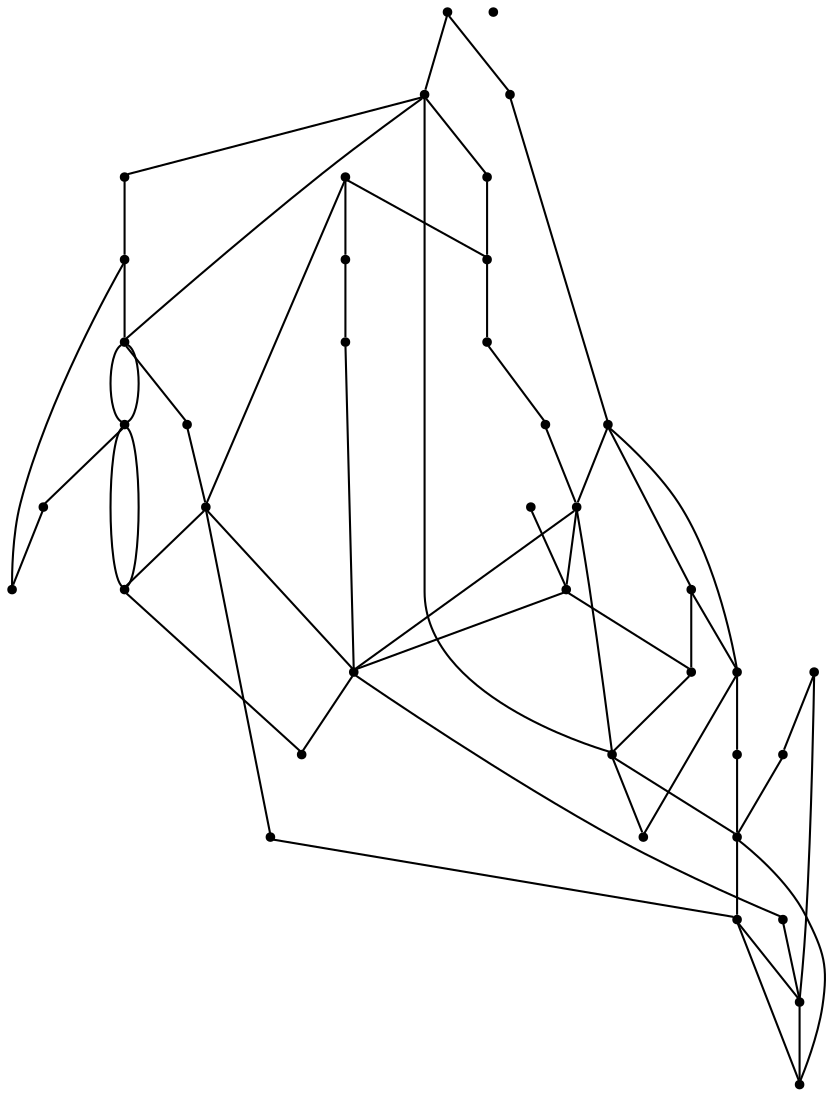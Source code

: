 graph {
  node [shape=point,comment="{\"directed\":false,\"doi\":\"10.1007/3-540-36151-0_24\",\"figure\":\"2 (2)\"}"]

  v0 [pos="1308.662541707357,1147.6473522186282"]
  v1 [pos="1308.608373006185,1099.6014944712324"]
  v2 [pos="1282.4958801269531,1148.3390839894614"]
  v3 [pos="1375.4510561625164,1019.4890371958418"]
  v4 [pos="1372.6989428202312,1063.8234806060793"]
  v5 [pos="1373.3864784240723,1100.5390199025474"]
  v6 [pos="1352.7291615804038,1147.6473522186282"]
  v7 [pos="1350.6624857584638,1119.2432435353599"]
  v8 [pos="1337.2708638509116,1061.809924443563"]
  v9 [pos="1336.1124674479167,1098.7349224090576"]
  v10 [pos="1352.7291615804038,1100.5390199025474"]
  v11 [pos="1307.9718589782715,1122.7057170867922"]
  v12 [pos="1284.5625559488933,991.7775821685793"]
  v13 [pos="1284.5625559488933,1063.8234806060793"]
  v14 [pos="1283.1447601318362,1099.4515768686933"]
  v15 [pos="1282.4958801269531,1119.2432435353599"]
  v16 [pos="1299.0219434102378,1061.7463143666587"]
  v17 [pos="1371.3208516438804,1148.3390839894614"]
  v18 [pos="1253.5781542460124,1099.9640178680422"]
  v19 [pos="1201.9343376159668,1063.8234806060793"]
  v20 [pos="1203.3250172932944,1120.6297270456953"]
  v21 [pos="1201.9343376159668,991.7775821685793"]
  v22 [pos="1201.9343376159668,1016.0255146026614"]
  v23 [pos="1251.5125274658203,1063.8234806060793"]
  v24 [pos="1223.9707946777344,1063.8234806060793"]
  v25 [pos="1177.8874715169272,1120.4723389943442"]
  v26 [pos="1177.3906707763674,1078.434883753459"]
  v27 [pos="1140.2749379475913,1034.0359083811445"]
  v28 [pos="1140.6541188557944,991.0849285125735"]
  v29 [pos="1093.1427319844565,991.0849285125735"]
  v30 [pos="1141.3416544596357,1015.3307628631594"]
  v31 [pos="1141.3416544596357,1080.448439915975"]
  v32 [pos="1138.5874430338542,1122.013985315959"]
  v33 [pos="1253.5781542460124,1119.9358971913657"]
  v34 [pos="1223.9707946777344,1121.3223807017011"]
  v35 [pos="1139.2749786376953,1149.0306886037192"]
  v36 [pos="1255.6427319844565,1147.6473522186282"]
  v37 [pos="1179.2124430338542,1015.3307628631594"]
  v38 [pos="1298.3333587646484,1019.4890371958418"]
  v39 [pos="1093.1427319844565,1037.5004800160727"]

  v39 -- v27 [id="-2",pos="1093.1427319844565,1037.5004800160727 1140.2749379475913,1034.0359083811445 1140.2749379475913,1034.0359083811445 1140.2749379475913,1034.0359083811445"]
  v29 -- v39 [id="-3",pos="1093.1427319844565,991.0849285125735 1093.1427319844565,1037.5004800160727 1093.1427319844565,1037.5004800160727 1093.1427319844565,1037.5004800160727"]
  v32 -- v11 [id="-5",pos="1138.5874430338542,1122.013985315959 1307.9718589782715,1122.7057170867922 1307.9718589782715,1122.7057170867922 1307.9718589782715,1122.7057170867922"]
  v11 -- v5 [id="-6",pos="1307.9718589782715,1122.7057170867922 1374.7624715169272,1126.8639914194746 1374.7624715169272,1126.8639914194746 1374.7624715169272,1126.8639914194746 1373.3864784240723,1100.5390199025474 1373.3864784240723,1100.5390199025474 1373.3864784240723,1100.5390199025474"]
  v30 -- v32 [id="-8",pos="1141.3416544596357,1015.3307628631594 1133.7665557861328,1018.7931092580161 1133.7665557861328,1018.7931092580161 1133.7665557861328,1018.7931092580161 1138.5874430338542,1122.013985315959 1138.5874430338542,1122.013985315959 1138.5874430338542,1122.013985315959"]
  v30 -- v37 [id="-9",pos="1141.3416544596357,1015.3307628631594 1179.2124430338542,1015.3307628631594 1179.2124430338542,1015.3307628631594 1179.2124430338542,1015.3307628631594"]
  v22 -- v38 [id="-10",pos="1201.9343376159668,1016.0255146026614 1298.3333587646484,1019.4890371958418 1298.3333587646484,1019.4890371958418 1298.3333587646484,1019.4890371958418"]
  v38 -- v3 [id="-11",pos="1298.3333587646484,1019.4890371958418 1375.4510561625164,1019.4890371958418 1375.4510561625164,1019.4890371958418 1375.4510561625164,1019.4890371958418"]
  v30 -- v28 [id="-12",pos="1141.3416544596357,1015.3307628631594 1135.833231608073,1013.2516256968183 1135.833231608073,1013.2516256968183 1135.833231608073,1013.2516256968183 1140.6541188557944,991.0849285125735 1140.6541188557944,991.0849285125735 1140.6541188557944,991.0849285125735"]
  v37 -- v22 [id="-14",pos="1179.2124430338542,1015.3307628631594 1201.9343376159668,1016.0255146026614 1201.9343376159668,1016.0255146026614 1201.9343376159668,1016.0255146026614"]
  v28 -- v21 [id="-17",pos="1140.6541188557944,991.0849285125735 1201.937484741211,986.2349224090578 1201.937484741211,986.2349224090578 1201.937484741211,986.2349224090578 1201.9343376159668,991.7775821685793 1201.9343376159668,991.7775821685793 1201.9343376159668,991.7775821685793"]
  v35 -- v36 [id="-18",pos="1139.2749786376953,1149.0306886037192 1255.6427319844565,1147.6473522186282 1255.6427319844565,1147.6473522186282 1255.6427319844565,1147.6473522186282"]
  v35 -- v32 [id="-19",pos="1139.2749786376953,1149.0306886037192 1138.5874430338542,1122.013985315959 1138.5874430338542,1122.013985315959 1138.5874430338542,1122.013985315959"]
  v32 -- v31 [id="-20",pos="1138.5874430338542,1122.013985315959 1141.3416544596357,1080.448439915975 1141.3416544596357,1080.448439915975 1141.3416544596357,1080.448439915975"]
  v31 -- v27 [id="-21",pos="1141.3416544596357,1080.448439915975 1140.2749379475913,1034.0359083811445 1140.2749379475913,1034.0359083811445 1140.2749379475913,1034.0359083811445"]
  v27 -- v30 [id="-22",pos="1140.2749379475913,1034.0359083811445 1141.3416544596357,1015.3307628631594 1141.3416544596357,1015.3307628631594 1141.3416544596357,1015.3307628631594"]
  v36 -- v2 [id="-25",pos="1255.6427319844565,1147.6473522186282 1282.4958801269531,1148.3390839894614 1282.4958801269531,1148.3390839894614 1282.4958801269531,1148.3390839894614"]
  v22 -- v13 [id="-48",pos="1201.9343376159668,1016.0255146026614 1283.187484741211,1013.2514985402427 1283.187484741211,1013.2514985402427 1283.187484741211,1013.2514985402427 1284.5625559488933,1063.8234806060793 1284.5625559488933,1063.8234806060793 1284.5625559488933,1063.8234806060793"]
  v2 -- v0 [id="-60",pos="1282.4958801269531,1148.3390839894614 1308.662541707357,1147.6473522186282 1308.662541707357,1147.6473522186282 1308.662541707357,1147.6473522186282"]
  v32 -- v25 [id="-63",pos="1138.5874430338542,1122.013985315959 1177.8874715169272,1120.4723389943442 1177.8874715169272,1120.4723389943442 1177.8874715169272,1120.4723389943442"]
  v25 -- v20 [id="-64",pos="1177.8874715169272,1120.4723389943442 1203.3250172932944,1120.6297270456953 1203.3250172932944,1120.6297270456953 1203.3250172932944,1120.6297270456953"]
  v20 -- v34 [id="-65",pos="1203.3250172932944,1120.6297270456953 1223.9707946777344,1121.3223807017011 1223.9707946777344,1121.3223807017011 1223.9707946777344,1121.3223807017011"]
  v34 -- v33 [id="-66",pos="1223.9707946777344,1121.3223807017011 1253.5781542460124,1119.9358971913657 1253.5781542460124,1119.9358971913657 1253.5781542460124,1119.9358971913657"]
  v33 -- v15 [id="-67",pos="1253.5781542460124,1119.9358971913657 1282.4958801269531,1119.2432435353599 1282.4958801269531,1119.2432435353599 1282.4958801269531,1119.2432435353599"]
  v15 -- v11 [id="-68",pos="1282.4958801269531,1119.2432435353599 1307.9718589782715,1122.7057170867922 1307.9718589782715,1122.7057170867922 1307.9718589782715,1122.7057170867922"]
  v30 -- v28 [id="-71",pos="1141.3416544596357,1015.3307628631594 1140.6541188557944,991.0849285125735 1140.6541188557944,991.0849285125735 1140.6541188557944,991.0849285125735"]
  v15 -- v13 [id="-77",pos="1282.4958801269531,1119.2432435353599 1289.3834431966147,1120.6307125091555 1289.3834431966147,1120.6307125091555 1289.3834431966147,1120.6307125091555 1284.5625559488933,1063.8234806060793 1284.5625559488933,1063.8234806060793 1284.5625559488933,1063.8234806060793"]
  v28 -- v21 [id="-90",pos="1140.6541188557944,991.0849285125735 1201.9343376159668,991.7775821685793 1201.9343376159668,991.7775821685793 1201.9343376159668,991.7775821685793"]
  v21 -- v12 [id="-91",pos="1201.9343376159668,991.7775821685793 1284.5625559488933,991.7775821685793 1284.5625559488933,991.7775821685793 1284.5625559488933,991.7775821685793"]
  v28 -- v29 [id="-96",pos="1140.6541188557944,991.0849285125735 1093.1427319844565,991.0849285125735 1093.1427319844565,991.0849285125735 1093.1427319844565,991.0849285125735"]
  v19 -- v22 [id="-102",pos="1201.9343376159668,1063.8234806060793 1197.1165974934897,1061.0515626271567 1197.1165974934897,1061.0515626271567 1197.1165974934897,1061.0515626271567 1201.9343376159668,1016.0255146026614 1201.9343376159668,1016.0255146026614 1201.9343376159668,1016.0255146026614"]
  v19 -- v24 [id="-103",pos="1201.9343376159668,1063.8234806060793 1223.9707946777344,1063.8234806060793 1223.9707946777344,1063.8234806060793 1223.9707946777344,1063.8234806060793"]
  v23 -- v13 [id="-104",pos="1251.5125274658203,1063.8234806060793 1284.5625559488933,1063.8234806060793 1284.5625559488933,1063.8234806060793 1284.5625559488933,1063.8234806060793"]
  v24 -- v23 [id="-105",pos="1223.9707946777344,1063.8234806060793 1251.5125274658203,1063.8234806060793 1251.5125274658203,1063.8234806060793 1251.5125274658203,1063.8234806060793"]
  v22 -- v21 [id="-106",pos="1201.9343376159668,1016.0255146026614 1201.9343376159668,991.7775821685793 1201.9343376159668,991.7775821685793 1201.9343376159668,991.7775821685793"]
  v19 -- v20 [id="-112",pos="1201.9343376159668,1063.8234806060793 1203.3250172932944,1120.6297270456953 1203.3250172932944,1120.6297270456953 1203.3250172932944,1120.6297270456953"]
  v18 -- v14 [id="-113",pos="1253.5781542460124,1099.9640178680422 1283.1447601318362,1099.4515768686933 1283.1447601318362,1099.4515768686933 1283.1447601318362,1099.4515768686933"]
  v2 -- v6 [id="-115",pos="1282.4958801269531,1148.3390839894614 1352.0417531331382,1153.189090092977 1352.0417531331382,1153.189090092977 1352.0417531331382,1153.189090092977 1352.7291615804038,1147.6473522186282 1352.7291615804038,1147.6473522186282 1352.7291615804038,1147.6473522186282"]
  v11 -- v7 [id="-118",pos="1307.9718589782715,1122.7057170867922 1350.6624857584638,1119.2432435353599 1350.6624857584638,1119.2432435353599 1350.6624857584638,1119.2432435353599"]
  v0 -- v6 [id="-121",pos="1308.662541707357,1147.6473522186282 1352.7291615804038,1147.6473522186282 1352.7291615804038,1147.6473522186282 1352.7291615804038,1147.6473522186282"]
  v6 -- v17 [id="-122",pos="1352.7291615804038,1147.6473522186282 1371.3208516438804,1148.3390839894614 1371.3208516438804,1148.3390839894614 1371.3208516438804,1148.3390839894614"]
  v17 -- v5 [id="-123",pos="1371.3208516438804,1148.3390839894614 1377.5166829427085,1148.3390839894614 1377.5166829427085,1148.3390839894614 1377.5166829427085,1148.3390839894614 1373.3864784240723,1100.5390199025474 1373.3864784240723,1100.5390199025474 1373.3864784240723,1100.5390199025474"]
  v2 -- v15 [id="-124",pos="1282.4958801269531,1148.3390839894614 1282.4958801269531,1119.2432435353599 1282.4958801269531,1119.2432435353599 1282.4958801269531,1119.2432435353599"]
  v14 -- v13 [id="-125",pos="1283.1447601318362,1099.4515768686933 1284.5625559488933,1063.8234806060793 1284.5625559488933,1063.8234806060793 1284.5625559488933,1063.8234806060793"]
  v13 -- v16 [id="-132",pos="1284.5625559488933,1063.8234806060793 1299.0219434102378,1061.7463143666587 1299.0219434102378,1061.7463143666587 1299.0219434102378,1061.7463143666587"]
  v16 -- v8 [id="-133",pos="1299.0219434102378,1061.7463143666587 1337.2708638509116,1061.809924443563 1337.2708638509116,1061.809924443563 1337.2708638509116,1061.809924443563"]
  v8 -- v4 [id="-134",pos="1337.2708638509116,1061.809924443563 1372.6989428202312,1063.8234806060793 1372.6989428202312,1063.8234806060793 1372.6989428202312,1063.8234806060793"]
  v15 -- v14 [id="-142",pos="1282.4958801269531,1119.2432435353599 1283.1447601318362,1099.4515768686933 1283.1447601318362,1099.4515768686933 1283.1447601318362,1099.4515768686933"]
  v14 -- v1 [id="-143",pos="1283.1447601318362,1099.4515768686933 1308.608373006185,1099.6014944712324 1308.608373006185,1099.6014944712324 1308.608373006185,1099.6014944712324"]
  v13 -- v12 [id="-161",pos="1284.5625559488933,1063.8234806060793 1284.5625559488933,991.7775821685793 1284.5625559488933,991.7775821685793 1284.5625559488933,991.7775821685793"]
  v1 -- v11 [id="-169",pos="1308.608373006185,1099.6014944712324 1307.9718589782715,1122.7057170867922 1307.9718589782715,1122.7057170867922 1307.9718589782715,1122.7057170867922"]
  v0 -- v1 [id="-170",pos="1308.662541707357,1147.6473522186282 1308.608373006185,1099.6014944712324 1308.608373006185,1099.6014944712324 1308.608373006185,1099.6014944712324"]
  v9 -- v10 [id="-176",pos="1336.1124674479167,1098.7349224090576 1352.7291615804038,1100.5390199025474 1352.7291615804038,1100.5390199025474 1352.7291615804038,1100.5390199025474"]
  v10 -- v5 [id="-177",pos="1352.7291615804038,1100.5390199025474 1373.3864784240723,1100.5390199025474 1373.3864784240723,1100.5390199025474 1373.3864784240723,1100.5390199025474"]
  v5 -- v3 [id="-178",pos="1373.3864784240723,1100.5390199025474 1380.2708943684897,1099.151550928752 1380.2708943684897,1099.151550928752 1380.2708943684897,1099.151550928752 1375.4510561625164,1019.4890371958418 1375.4510561625164,1019.4890371958418 1375.4510561625164,1019.4890371958418"]
  v9 -- v8 [id="-179",pos="1336.1124674479167,1098.7349224090576 1337.2708638509116,1061.809924443563 1337.2708638509116,1061.809924443563 1337.2708638509116,1061.809924443563"]
  v3 -- v8 [id="-180",pos="1375.4510561625164,1019.4890371958418 1336.8958791097007,1014.6390310923261 1336.8958791097007,1014.6390310923261 1336.8958791097007,1014.6390310923261 1337.2708638509116,1061.809924443563 1337.2708638509116,1061.809924443563 1337.2708638509116,1061.809924443563"]
  v6 -- v7 [id="-184",pos="1352.7291615804038,1147.6473522186282 1350.6624857584638,1119.2432435353599 1350.6624857584638,1119.2432435353599 1350.6624857584638,1119.2432435353599"]
  v5 -- v4 [id="-186",pos="1373.3864784240723,1100.5390199025474 1372.6989428202312,1063.8234806060793 1372.6989428202312,1063.8234806060793 1372.6989428202312,1063.8234806060793"]
  v4 -- v3 [id="-187",pos="1372.6989428202312,1063.8234806060793 1375.4510561625164,1019.4890371958418 1375.4510561625164,1019.4890371958418 1375.4510561625164,1019.4890371958418"]
}